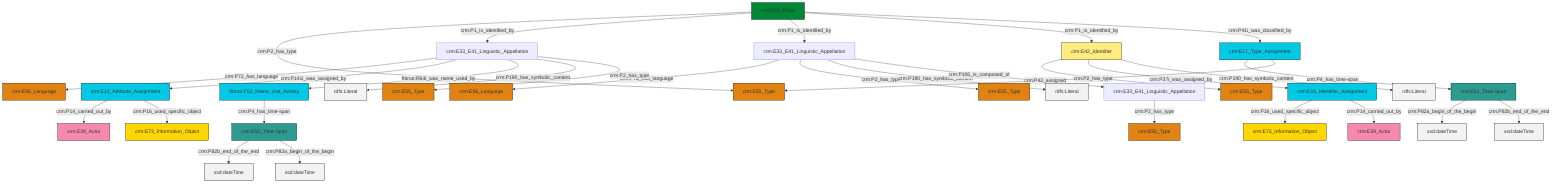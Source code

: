 graph TD
classDef Literal fill:#f2f2f2,stroke:#000000;
classDef CRM_Entity fill:#FFFFFF,stroke:#000000;
classDef Temporal_Entity fill:#00C9E6, stroke:#000000;
classDef Type fill:#E18312, stroke:#000000;
classDef Time-Span fill:#2C9C91, stroke:#000000;
classDef Appellation fill:#FFEB7F, stroke:#000000;
classDef Place fill:#008836, stroke:#000000;
classDef Persistent_Item fill:#B266B2, stroke:#000000;
classDef Conceptual_Object fill:#FFD700, stroke:#000000;
classDef Physical_Thing fill:#D2B48C, stroke:#000000;
classDef Actor fill:#f58aad, stroke:#000000;
classDef PC_Classes fill:#4ce600, stroke:#000000;
classDef Multi fill:#cccccc,stroke:#000000;

2["crm:E42_Identifier"]:::Appellation -->|crm:P2_has_type| 0["crm:E55_Type"]:::Type
3["crm:E53_Place"]:::Place -->|crm:P2_has_type| 4["crm:E55_Type"]:::Type
3["crm:E53_Place"]:::Place -->|crm:P1_is_identified_by| 5["crm:E33_E41_Linguistic_Appellation"]:::Default
8["crm:E52_Time-Span"]:::Time-Span -->|crm:P82a_begin_of_the_begin| 9[xsd:dateTime]:::Literal
10["crm:E33_E41_Linguistic_Appellation"]:::Default -->|crm:P72_has_language| 11["crm:E56_Language"]:::Type
3["crm:E53_Place"]:::Place -->|crm:P1_is_identified_by| 10["crm:E33_E41_Linguistic_Appellation"]:::Default
16["crm:E52_Time-Span"]:::Time-Span -->|crm:P82b_end_of_the_end| 22[xsd:dateTime]:::Literal
23["crm:E13_Attribute_Assignment"]:::Temporal_Entity -->|crm:P14_carried_out_by| 24["crm:E39_Actor"]:::Actor
5["crm:E33_E41_Linguistic_Appellation"]:::Default -->|crm:P72_has_language| 25["crm:E56_Language"]:::Type
30["crm:E15_Identifier_Assignment"]:::Temporal_Entity -->|crm:P16_used_specific_object| 31["crm:E73_Information_Object"]:::Conceptual_Object
10["crm:E33_E41_Linguistic_Appellation"]:::Default -->|crm:P2_has_type| 6["crm:E55_Type"]:::Type
5["crm:E33_E41_Linguistic_Appellation"]:::Default -->|crm:P141i_was_assigned_by| 23["crm:E13_Attribute_Assignment"]:::Temporal_Entity
8["crm:E52_Time-Span"]:::Time-Span -->|crm:P82b_end_of_the_end| 33[xsd:dateTime]:::Literal
35["crm:E33_E41_Linguistic_Appellation"]:::Default -->|crm:P2_has_type| 26["crm:E55_Type"]:::Type
28["frbroo:F52_Name_Use_Activity"]:::Temporal_Entity -->|crm:P4_has_time-span| 16["crm:E52_Time-Span"]:::Time-Span
20["crm:E17_Type_Assignment"]:::Temporal_Entity -->|crm:P4_has_time-span| 8["crm:E52_Time-Span"]:::Time-Span
5["crm:E33_E41_Linguistic_Appellation"]:::Default -->|frbroo:R64i_was_name_used_by| 28["frbroo:F52_Name_Use_Activity"]:::Temporal_Entity
23["crm:E13_Attribute_Assignment"]:::Temporal_Entity -->|crm:P16_used_specific_object| 12["crm:E73_Information_Object"]:::Conceptual_Object
2["crm:E42_Identifier"]:::Appellation -->|crm:P37i_was_assigned_by| 30["crm:E15_Identifier_Assignment"]:::Temporal_Entity
30["crm:E15_Identifier_Assignment"]:::Temporal_Entity -->|crm:P14_carried_out_by| 18["crm:E39_Actor"]:::Actor
5["crm:E33_E41_Linguistic_Appellation"]:::Default -->|crm:P190_has_symbolic_content| 42[rdfs:Literal]:::Literal
10["crm:E33_E41_Linguistic_Appellation"]:::Default -->|crm:P190_has_symbolic_content| 43[rdfs:Literal]:::Literal
5["crm:E33_E41_Linguistic_Appellation"]:::Default -->|crm:P2_has_type| 14["crm:E55_Type"]:::Type
16["crm:E52_Time-Span"]:::Time-Span -->|crm:P82a_begin_of_the_begin| 44[xsd:dateTime]:::Literal
10["crm:E33_E41_Linguistic_Appellation"]:::Default -->|crm:P106_is_composed_of| 35["crm:E33_E41_Linguistic_Appellation"]:::Default
3["crm:E53_Place"]:::Place -->|crm:P1_is_identified_by| 2["crm:E42_Identifier"]:::Appellation
20["crm:E17_Type_Assignment"]:::Temporal_Entity -->|crm:P42_assigned| 4["crm:E55_Type"]:::Type
3["crm:E53_Place"]:::Place -->|crm:P41i_was_classified_by| 20["crm:E17_Type_Assignment"]:::Temporal_Entity
2["crm:E42_Identifier"]:::Appellation -->|crm:P190_has_symbolic_content| 52[rdfs:Literal]:::Literal